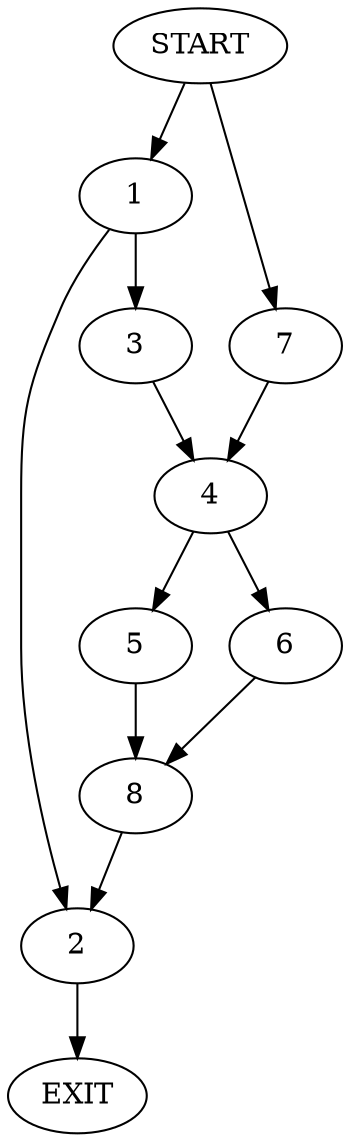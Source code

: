 digraph {
0 [label="START"]
9 [label="EXIT"]
0 -> 1
1 -> 2
1 -> 3
2 -> 9
3 -> 4
4 -> 5
4 -> 6
0 -> 7
7 -> 4
5 -> 8
6 -> 8
8 -> 2
}
